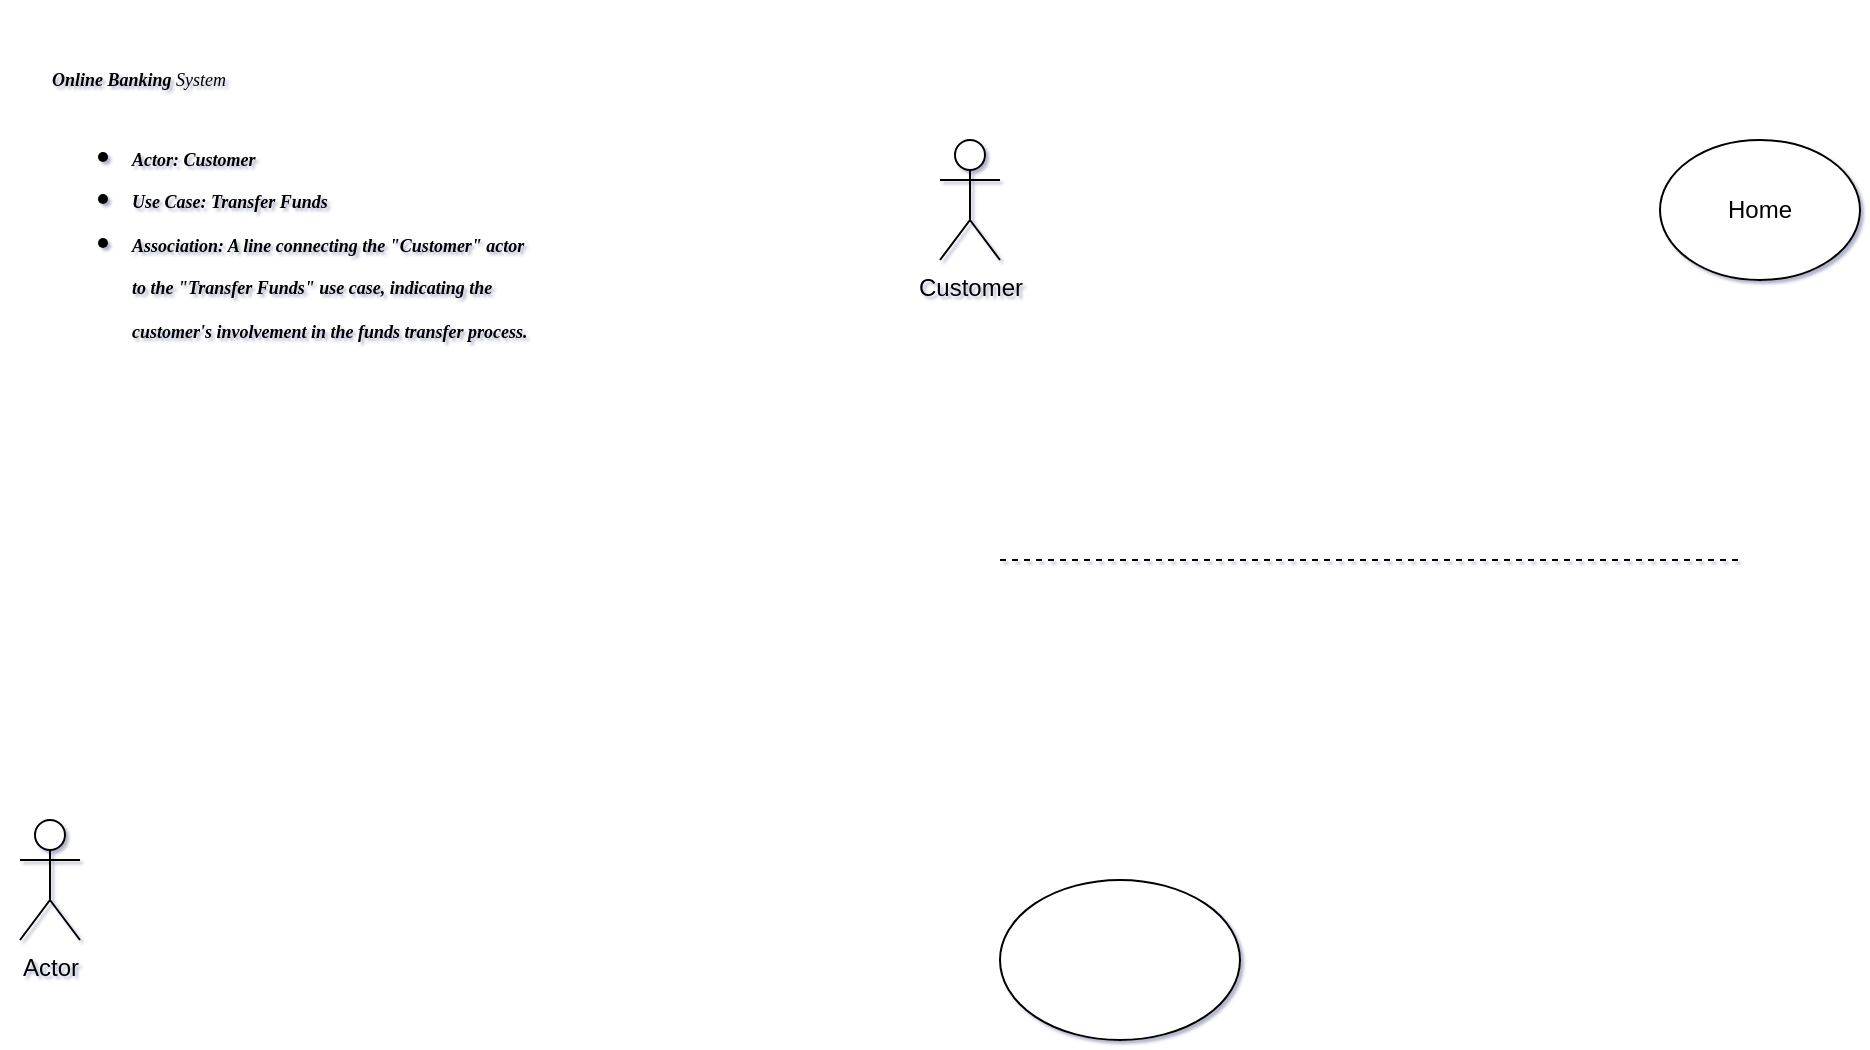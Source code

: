 <mxfile version="26.0.16">
  <diagram name="Page-1" id="jULwNqwdHB4nZsapxz7m">
    <mxGraphModel dx="1235" dy="692" grid="1" gridSize="10" guides="1" tooltips="1" connect="1" arrows="1" fold="1" page="1" pageScale="1" pageWidth="1100" pageHeight="850" background="#ffffff" math="0" shadow="1">
      <root>
        <mxCell id="0" />
        <mxCell id="1" parent="0" />
        <mxCell id="Ei1IFfwYmnaYi5uoQAFk-1" value="Customer" style="shape=umlActor;verticalLabelPosition=bottom;verticalAlign=top;html=1;" vertex="1" parent="1">
          <mxGeometry x="570" y="150" width="30" height="60" as="geometry" />
        </mxCell>
        <mxCell id="Ei1IFfwYmnaYi5uoQAFk-2" value="Actor" style="shape=umlActor;verticalLabelPosition=bottom;verticalAlign=top;html=1;" vertex="1" parent="1">
          <mxGeometry x="110" y="490" width="30" height="60" as="geometry" />
        </mxCell>
        <mxCell id="Ei1IFfwYmnaYi5uoQAFk-3" value="Home" style="ellipse;whiteSpace=wrap;html=1;" vertex="1" parent="1">
          <mxGeometry x="930" y="150" width="100" height="70" as="geometry" />
        </mxCell>
        <mxCell id="Ei1IFfwYmnaYi5uoQAFk-4" value="" style="ellipse;whiteSpace=wrap;html=1;" vertex="1" parent="1">
          <mxGeometry x="600" y="520" width="120" height="80" as="geometry" />
        </mxCell>
        <mxCell id="Ei1IFfwYmnaYi5uoQAFk-6" value="&lt;h1 style=&quot;margin-top: 0px;&quot;&gt;&lt;blockquote style=&quot;box-sizing: border-box; margin: 10px 0px 24px; padding: 10px 24px; border: 0px; vertical-align: baseline; quotes: none; border-radius: 14px; word-break: break-word; line-height: 1.2;&quot;&gt;&lt;p dir=&quot;ltr&quot; style=&quot;box-sizing: border-box; margin: 0px 0px 10px; padding: 0px; border: 0px; vertical-align: baseline;&quot;&gt;&lt;font face=&quot;Verdana&quot;&gt;&lt;font style=&quot;font-size: 9px;&quot;&gt;Online Banking&amp;nbsp;&lt;/font&gt;&lt;span style=&quot;font-size: 9px; background-color: transparent; color: light-dark(rgb(0, 0, 0), rgb(255, 255, 255)); font-weight: normal;&quot;&gt;System&amp;nbsp;&lt;/span&gt;&lt;/font&gt;&lt;/p&gt;&lt;p dir=&quot;ltr&quot; style=&quot;box-sizing: border-box; margin: 0px 0px 10px; padding: 0px; border: 0px; vertical-align: baseline;&quot;&gt;&lt;/p&gt;&lt;ul&gt;&lt;li&gt;&lt;font face=&quot;Verdana&quot; style=&quot;font-size: 9px;&quot;&gt;Actor: Customer&amp;nbsp;&lt;/font&gt;&lt;/li&gt;&lt;li&gt;&lt;font face=&quot;Verdana&quot; style=&quot;font-size: 9px;&quot;&gt;Use Case: Transfer Funds&amp;nbsp;&lt;/font&gt;&lt;/li&gt;&lt;li&gt;&lt;font face=&quot;Verdana&quot; style=&quot;font-size: 9px;&quot;&gt;Association: A line connecting the &quot;Customer&quot; actor to the &quot;Transfer Funds&quot; use case, indicating the customer&#39;s involvement in the funds transfer process.&lt;/font&gt;&lt;/li&gt;&lt;/ul&gt;&lt;p&gt;&lt;/p&gt;&lt;/blockquote&gt;&lt;/h1&gt;" style="text;html=1;overflow=hidden;rounded=0;whiteSpace=wrap;labelBorderColor=none;labelBackgroundColor=none;fontStyle=2;fontFamily=Comic Sans MS;fontSize=9;" vertex="1" parent="1">
          <mxGeometry x="100" y="80" width="290" height="240" as="geometry" />
        </mxCell>
        <mxCell id="Ei1IFfwYmnaYi5uoQAFk-20" value="" style="endArrow=none;dashed=1;html=1;rounded=0;entryX=0;entryY=0.5;entryDx=0;entryDy=0;" edge="1" parent="1">
          <mxGeometry width="50" height="50" relative="1" as="geometry">
            <mxPoint x="600" y="360.0" as="sourcePoint" />
            <mxPoint x="970" y="360.0" as="targetPoint" />
          </mxGeometry>
        </mxCell>
      </root>
    </mxGraphModel>
  </diagram>
</mxfile>
